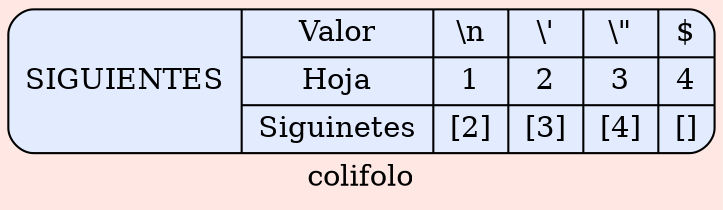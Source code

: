 digraph structs { 
  bgcolor = "#FFE8E3"   
 node [shape=Mrecord fillcolor="#E3EBFF" style =filled];
label ="colifolo"
struct1 [label="SIGUIENTES| { Valor | Hoja| Siguinetes } | 
{ \\n| 1 | [2]}|
{ \\'| 2 | [3]}|
{ \\\"| 3 | [4]}|
{ $| 4 | []}
"];
 }